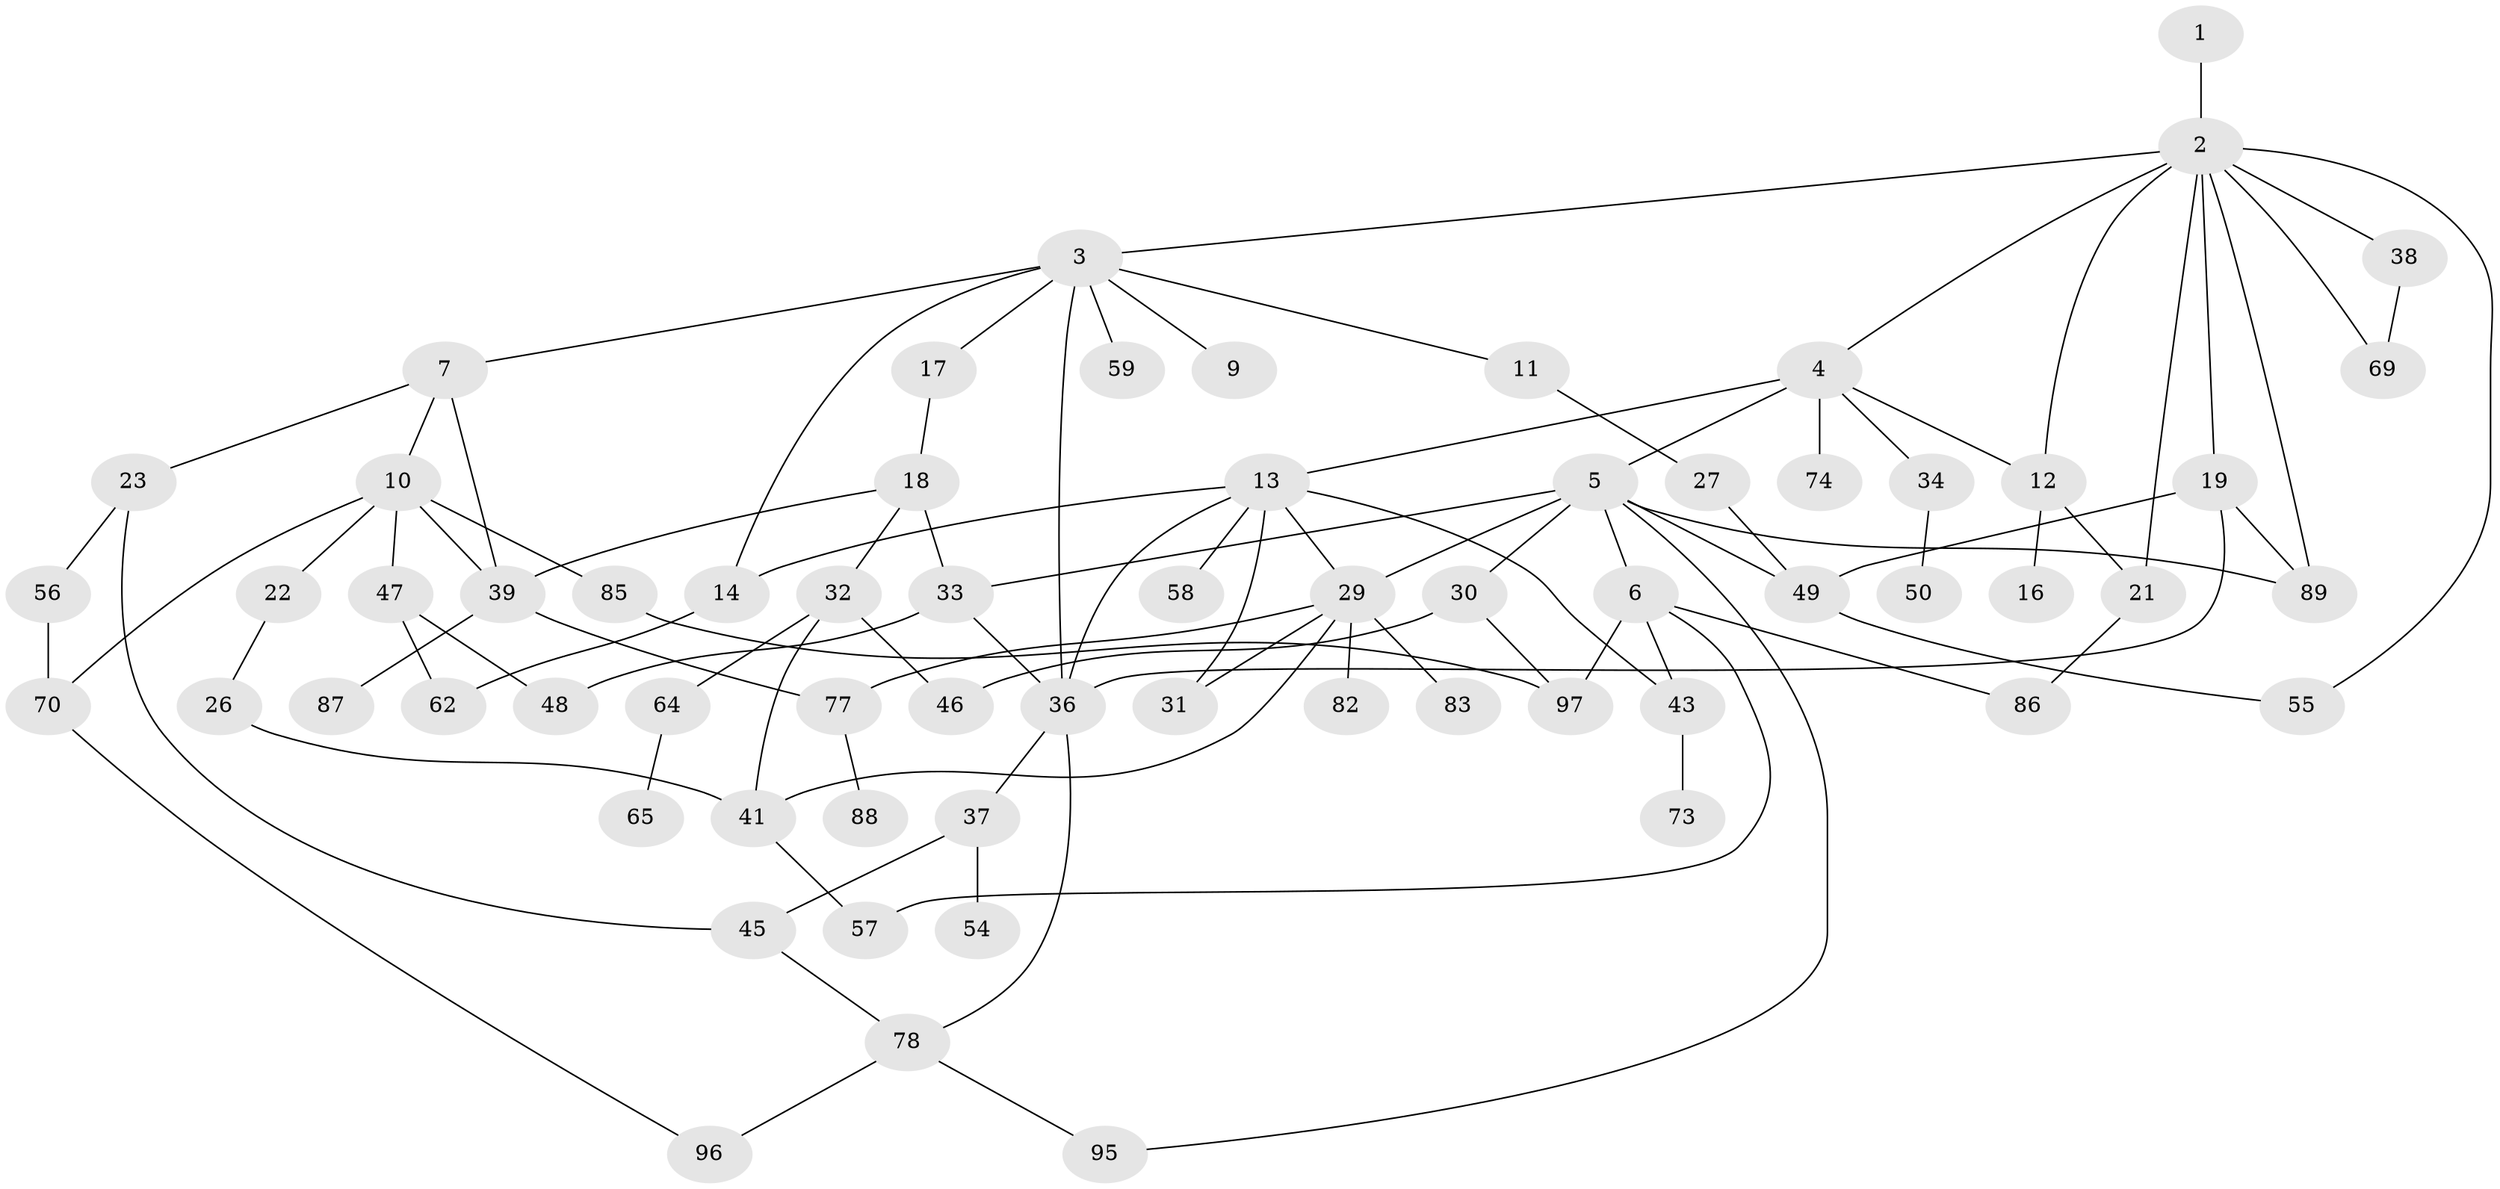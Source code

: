 // Generated by graph-tools (version 1.1) at 2025/23/03/03/25 07:23:33]
// undirected, 65 vertices, 97 edges
graph export_dot {
graph [start="1"]
  node [color=gray90,style=filled];
  1 [super="+76"];
  2 [super="+51"];
  3 [super="+68"];
  4 [super="+42"];
  5 [super="+24"];
  6 [super="+84"];
  7 [super="+8"];
  9;
  10 [super="+28"];
  11;
  12 [super="+15"];
  13 [super="+35"];
  14 [super="+20"];
  16;
  17;
  18 [super="+79"];
  19;
  21 [super="+25"];
  22;
  23 [super="+52"];
  26;
  27;
  29 [super="+40"];
  30 [super="+63"];
  31;
  32 [super="+44"];
  33;
  34;
  36 [super="+71"];
  37;
  38;
  39 [super="+81"];
  41 [super="+61"];
  43 [super="+60"];
  45 [super="+75"];
  46;
  47 [super="+66"];
  48;
  49 [super="+92"];
  50 [super="+53"];
  54 [super="+67"];
  55;
  56 [super="+80"];
  57;
  58;
  59;
  62;
  64;
  65;
  69 [super="+72"];
  70 [super="+91"];
  73;
  74;
  77;
  78 [super="+93"];
  82 [super="+94"];
  83;
  85;
  86;
  87;
  88;
  89 [super="+90"];
  95;
  96;
  97;
  1 -- 2;
  2 -- 3;
  2 -- 4;
  2 -- 12;
  2 -- 19;
  2 -- 21;
  2 -- 38;
  2 -- 55;
  2 -- 89;
  2 -- 69;
  3 -- 7;
  3 -- 9;
  3 -- 11;
  3 -- 17;
  3 -- 59;
  3 -- 36;
  3 -- 14;
  4 -- 5 [weight=2];
  4 -- 13;
  4 -- 34;
  4 -- 74;
  4 -- 12;
  5 -- 6;
  5 -- 95;
  5 -- 89;
  5 -- 33;
  5 -- 49;
  5 -- 29;
  5 -- 30;
  6 -- 57;
  6 -- 86;
  6 -- 97;
  6 -- 43;
  7 -- 39;
  7 -- 10;
  7 -- 23;
  10 -- 22;
  10 -- 47;
  10 -- 70;
  10 -- 85;
  10 -- 39;
  11 -- 27;
  12 -- 16;
  12 -- 21;
  13 -- 14;
  13 -- 36;
  13 -- 43;
  13 -- 58;
  13 -- 31;
  13 -- 29;
  14 -- 62;
  17 -- 18;
  18 -- 32;
  18 -- 33;
  18 -- 39;
  19 -- 89;
  19 -- 49;
  19 -- 36;
  21 -- 86;
  22 -- 26;
  23 -- 45;
  23 -- 56;
  26 -- 41;
  27 -- 49;
  29 -- 31;
  29 -- 82;
  29 -- 77;
  29 -- 83;
  29 -- 41;
  30 -- 46;
  30 -- 97;
  32 -- 41;
  32 -- 64;
  32 -- 46;
  33 -- 48;
  33 -- 36;
  34 -- 50;
  36 -- 37;
  36 -- 78;
  37 -- 54;
  37 -- 45;
  38 -- 69;
  39 -- 77;
  39 -- 87;
  41 -- 57;
  43 -- 73;
  45 -- 78;
  47 -- 48;
  47 -- 62;
  49 -- 55;
  56 -- 70;
  64 -- 65;
  70 -- 96;
  77 -- 88;
  78 -- 96;
  78 -- 95;
  85 -- 97;
}
